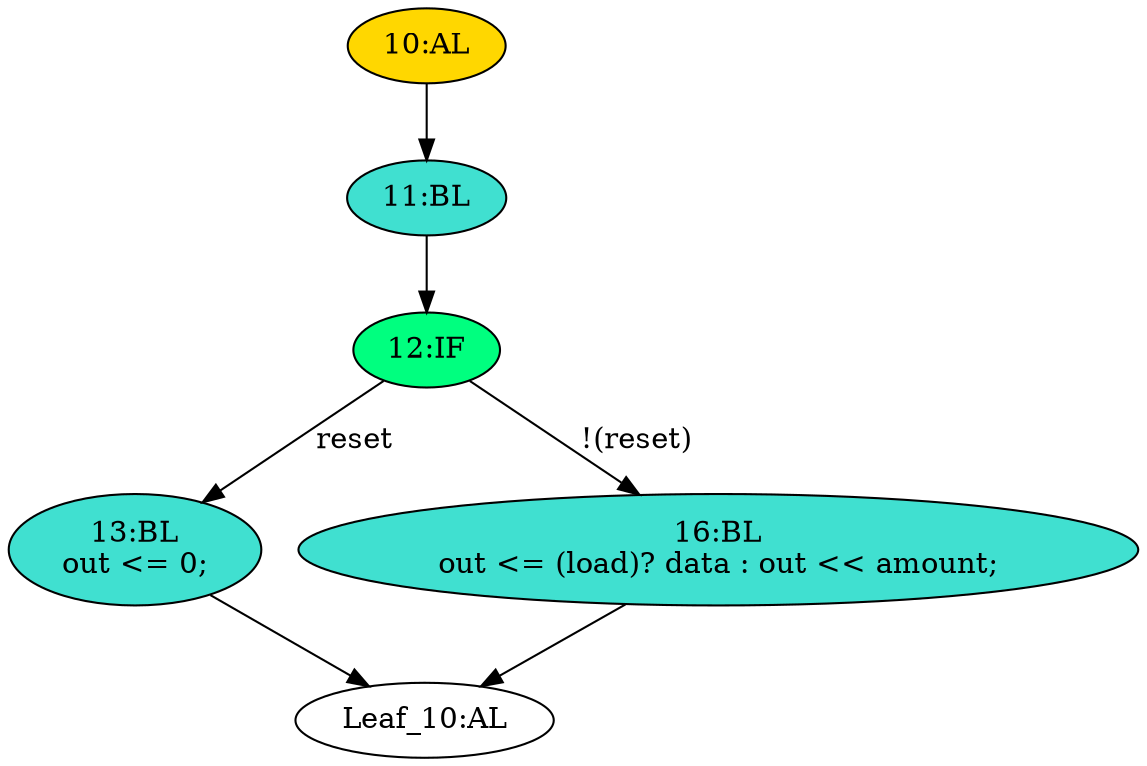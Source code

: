 strict digraph "" {
	node [label="\N"];
	"10:AL"	[ast="<pyverilog.vparser.ast.Always object at 0x7f9c072a6850>",
		clk_sens=True,
		fillcolor=gold,
		label="10:AL",
		sens="['clk', 'reset']",
		statements="[]",
		style=filled,
		typ=Always,
		use_var="['reset', 'load', 'amount', 'data', 'out']"];
	"11:BL"	[ast="<pyverilog.vparser.ast.Block object at 0x7f9c072a6a90>",
		fillcolor=turquoise,
		label="11:BL",
		statements="[]",
		style=filled,
		typ=Block];
	"10:AL" -> "11:BL"	[cond="[]",
		lineno=None];
	"12:IF"	[ast="<pyverilog.vparser.ast.IfStatement object at 0x7f9c072a6ad0>",
		fillcolor=springgreen,
		label="12:IF",
		statements="[]",
		style=filled,
		typ=IfStatement];
	"13:BL"	[ast="<pyverilog.vparser.ast.Block object at 0x7f9c072a6e90>",
		fillcolor=turquoise,
		label="13:BL
out <= 0;",
		statements="[<pyverilog.vparser.ast.NonblockingSubstitution object at 0x7f9c072a6ed0>]",
		style=filled,
		typ=Block];
	"12:IF" -> "13:BL"	[cond="['reset']",
		label=reset,
		lineno=12];
	"16:BL"	[ast="<pyverilog.vparser.ast.Block object at 0x7f9c072a6b50>",
		fillcolor=turquoise,
		label="16:BL
out <= (load)? data : out << amount;",
		statements="[<pyverilog.vparser.ast.NonblockingSubstitution object at 0x7f9c072a6b90>]",
		style=filled,
		typ=Block];
	"12:IF" -> "16:BL"	[cond="['reset']",
		label="!(reset)",
		lineno=12];
	"11:BL" -> "12:IF"	[cond="[]",
		lineno=None];
	"Leaf_10:AL"	[def_var="['out']",
		label="Leaf_10:AL"];
	"13:BL" -> "Leaf_10:AL"	[cond="[]",
		lineno=None];
	"16:BL" -> "Leaf_10:AL"	[cond="[]",
		lineno=None];
}
